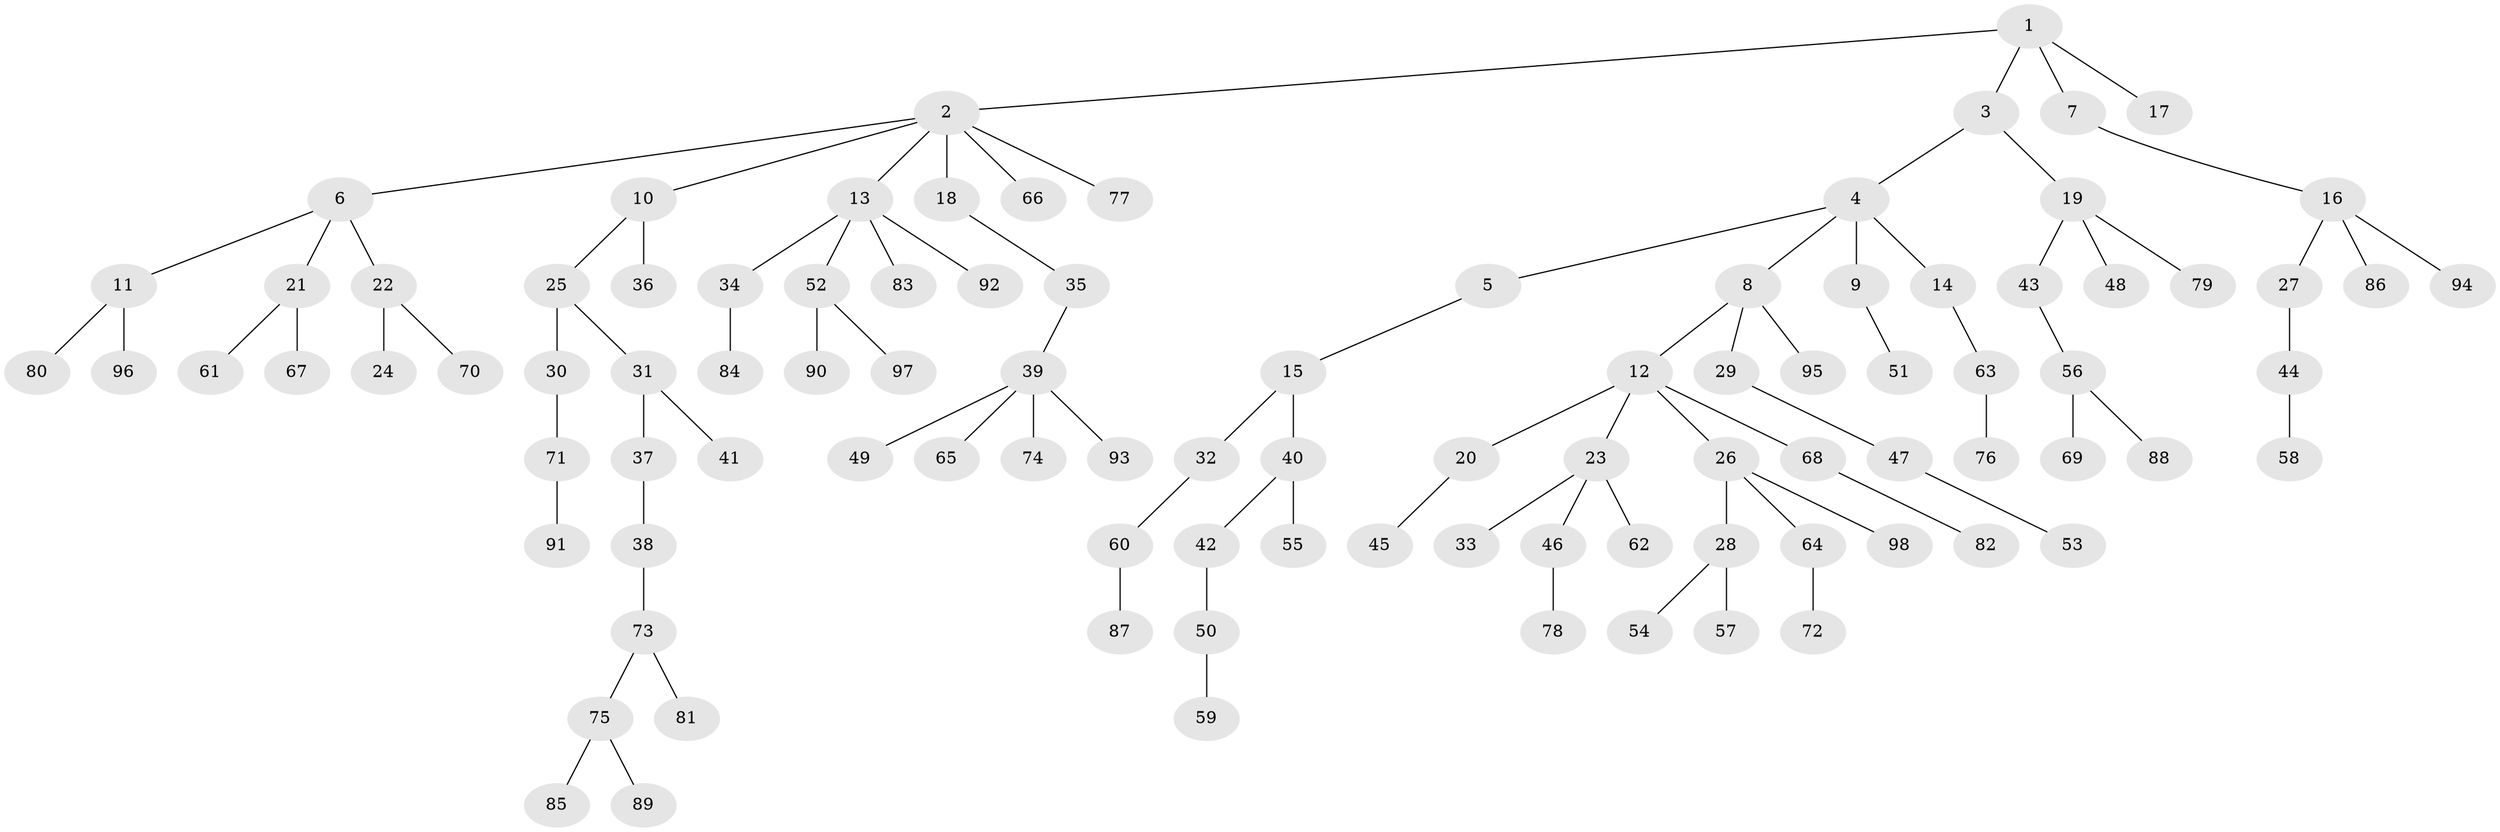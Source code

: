 // coarse degree distribution, {2: 0.17647058823529413, 4: 0.04411764705882353, 1: 0.6029411764705882, 3: 0.11764705882352941, 5: 0.029411764705882353, 17: 0.014705882352941176, 6: 0.014705882352941176}
// Generated by graph-tools (version 1.1) at 2025/57/03/04/25 21:57:06]
// undirected, 98 vertices, 97 edges
graph export_dot {
graph [start="1"]
  node [color=gray90,style=filled];
  1;
  2;
  3;
  4;
  5;
  6;
  7;
  8;
  9;
  10;
  11;
  12;
  13;
  14;
  15;
  16;
  17;
  18;
  19;
  20;
  21;
  22;
  23;
  24;
  25;
  26;
  27;
  28;
  29;
  30;
  31;
  32;
  33;
  34;
  35;
  36;
  37;
  38;
  39;
  40;
  41;
  42;
  43;
  44;
  45;
  46;
  47;
  48;
  49;
  50;
  51;
  52;
  53;
  54;
  55;
  56;
  57;
  58;
  59;
  60;
  61;
  62;
  63;
  64;
  65;
  66;
  67;
  68;
  69;
  70;
  71;
  72;
  73;
  74;
  75;
  76;
  77;
  78;
  79;
  80;
  81;
  82;
  83;
  84;
  85;
  86;
  87;
  88;
  89;
  90;
  91;
  92;
  93;
  94;
  95;
  96;
  97;
  98;
  1 -- 2;
  1 -- 3;
  1 -- 7;
  1 -- 17;
  2 -- 6;
  2 -- 10;
  2 -- 13;
  2 -- 18;
  2 -- 66;
  2 -- 77;
  3 -- 4;
  3 -- 19;
  4 -- 5;
  4 -- 8;
  4 -- 9;
  4 -- 14;
  5 -- 15;
  6 -- 11;
  6 -- 21;
  6 -- 22;
  7 -- 16;
  8 -- 12;
  8 -- 29;
  8 -- 95;
  9 -- 51;
  10 -- 25;
  10 -- 36;
  11 -- 80;
  11 -- 96;
  12 -- 20;
  12 -- 23;
  12 -- 26;
  12 -- 68;
  13 -- 34;
  13 -- 52;
  13 -- 83;
  13 -- 92;
  14 -- 63;
  15 -- 32;
  15 -- 40;
  16 -- 27;
  16 -- 86;
  16 -- 94;
  18 -- 35;
  19 -- 43;
  19 -- 48;
  19 -- 79;
  20 -- 45;
  21 -- 61;
  21 -- 67;
  22 -- 24;
  22 -- 70;
  23 -- 33;
  23 -- 46;
  23 -- 62;
  25 -- 30;
  25 -- 31;
  26 -- 28;
  26 -- 64;
  26 -- 98;
  27 -- 44;
  28 -- 54;
  28 -- 57;
  29 -- 47;
  30 -- 71;
  31 -- 37;
  31 -- 41;
  32 -- 60;
  34 -- 84;
  35 -- 39;
  37 -- 38;
  38 -- 73;
  39 -- 49;
  39 -- 65;
  39 -- 74;
  39 -- 93;
  40 -- 42;
  40 -- 55;
  42 -- 50;
  43 -- 56;
  44 -- 58;
  46 -- 78;
  47 -- 53;
  50 -- 59;
  52 -- 90;
  52 -- 97;
  56 -- 69;
  56 -- 88;
  60 -- 87;
  63 -- 76;
  64 -- 72;
  68 -- 82;
  71 -- 91;
  73 -- 75;
  73 -- 81;
  75 -- 85;
  75 -- 89;
}

